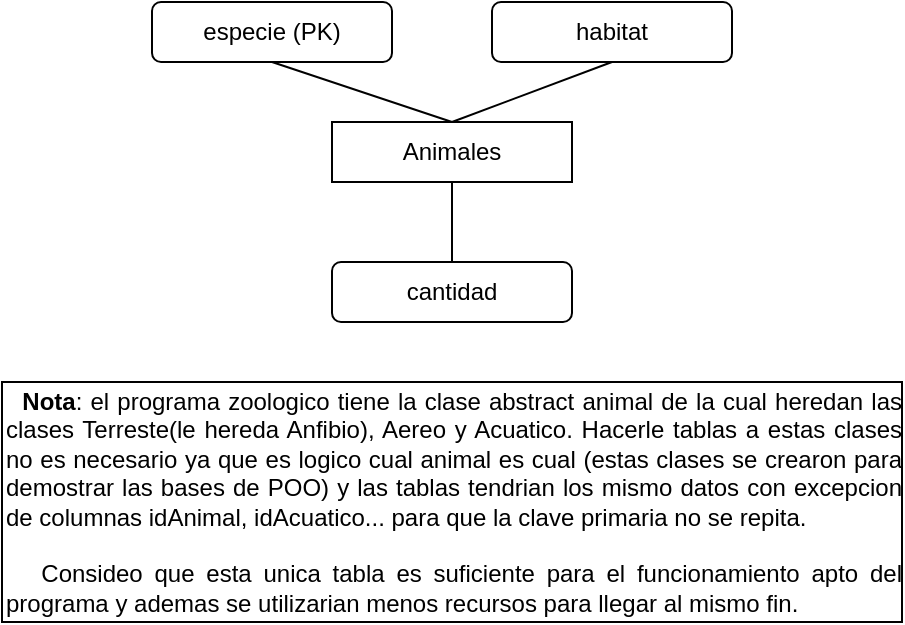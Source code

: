 <mxfile version="13.2.4" type="device"><diagram id="UJHVEkT_ew--DGDgIQfs" name="Page-1"><mxGraphModel dx="1264" dy="592" grid="1" gridSize="10" guides="1" tooltips="1" connect="1" arrows="1" fold="1" page="1" pageScale="1" pageWidth="850" pageHeight="1100" math="0" shadow="0"><root><mxCell id="0"/><mxCell id="1" parent="0"/><mxCell id="brEyAGXX47BWcnYr7vbt-1" value="Animales" style="rounded=0;whiteSpace=wrap;html=1;" parent="1" vertex="1"><mxGeometry x="370" y="250" width="120" height="30" as="geometry"/></mxCell><mxCell id="brEyAGXX47BWcnYr7vbt-4" value="especie (PK)" style="rounded=1;whiteSpace=wrap;html=1;" parent="1" vertex="1"><mxGeometry x="280" y="190" width="120" height="30" as="geometry"/></mxCell><mxCell id="brEyAGXX47BWcnYr7vbt-5" value="cantidad" style="rounded=1;whiteSpace=wrap;html=1;" parent="1" vertex="1"><mxGeometry x="370" y="320" width="120" height="30" as="geometry"/></mxCell><mxCell id="brEyAGXX47BWcnYr7vbt-6" value="habitat" style="rounded=1;whiteSpace=wrap;html=1;" parent="1" vertex="1"><mxGeometry x="450" y="190" width="120" height="30" as="geometry"/></mxCell><mxCell id="Z14l2Nhshvb3TwxNdivh-2" value="" style="endArrow=none;html=1;exitX=0.5;exitY=0;exitDx=0;exitDy=0;" edge="1" parent="1" source="brEyAGXX47BWcnYr7vbt-1"><mxGeometry width="50" height="50" relative="1" as="geometry"><mxPoint x="290" y="270" as="sourcePoint"/><mxPoint x="340" y="220" as="targetPoint"/></mxGeometry></mxCell><mxCell id="Z14l2Nhshvb3TwxNdivh-3" value="" style="endArrow=none;html=1;exitX=0.5;exitY=0;exitDx=0;exitDy=0;" edge="1" parent="1" source="brEyAGXX47BWcnYr7vbt-5"><mxGeometry width="50" height="50" relative="1" as="geometry"><mxPoint x="515" y="310" as="sourcePoint"/><mxPoint x="430" y="280" as="targetPoint"/></mxGeometry></mxCell><mxCell id="Z14l2Nhshvb3TwxNdivh-4" value="" style="endArrow=none;html=1;exitX=0.5;exitY=0;exitDx=0;exitDy=0;entryX=0.5;entryY=1;entryDx=0;entryDy=0;" edge="1" parent="1" source="brEyAGXX47BWcnYr7vbt-1" target="brEyAGXX47BWcnYr7vbt-6"><mxGeometry width="50" height="50" relative="1" as="geometry"><mxPoint x="450" y="270" as="sourcePoint"/><mxPoint x="360" y="240" as="targetPoint"/></mxGeometry></mxCell><mxCell id="Z14l2Nhshvb3TwxNdivh-6" value="&lt;div style=&quot;text-align: justify&quot;&gt;&amp;nbsp; &lt;b&gt;Nota&lt;/b&gt;: el programa zoologico tiene la clase abstract animal de la cual heredan las clases Terreste(le hereda Anfibio), Aereo y Acuatico. Hacerle tablas a estas clases no es necesario ya que es logico cual animal es cual (estas clases se crearon para demostrar las bases de POO) y las tablas tendrian los mismo datos con excepcion de columnas idAnimal, idAcuatico... para que la clave primaria no se repita.&lt;/div&gt;&lt;div style=&quot;text-align: justify&quot;&gt;&lt;br&gt;&lt;/div&gt;&lt;div style=&quot;text-align: justify&quot;&gt;&amp;nbsp; &amp;nbsp;Consideo que esta unica tabla es suficiente para el funcionamiento apto del programa y ademas se utilizarian menos recursos para llegar al mismo fin.&lt;/div&gt;" style="rounded=0;whiteSpace=wrap;html=1;align=left;" vertex="1" parent="1"><mxGeometry x="205" y="380" width="450" height="120" as="geometry"/></mxCell></root></mxGraphModel></diagram></mxfile>